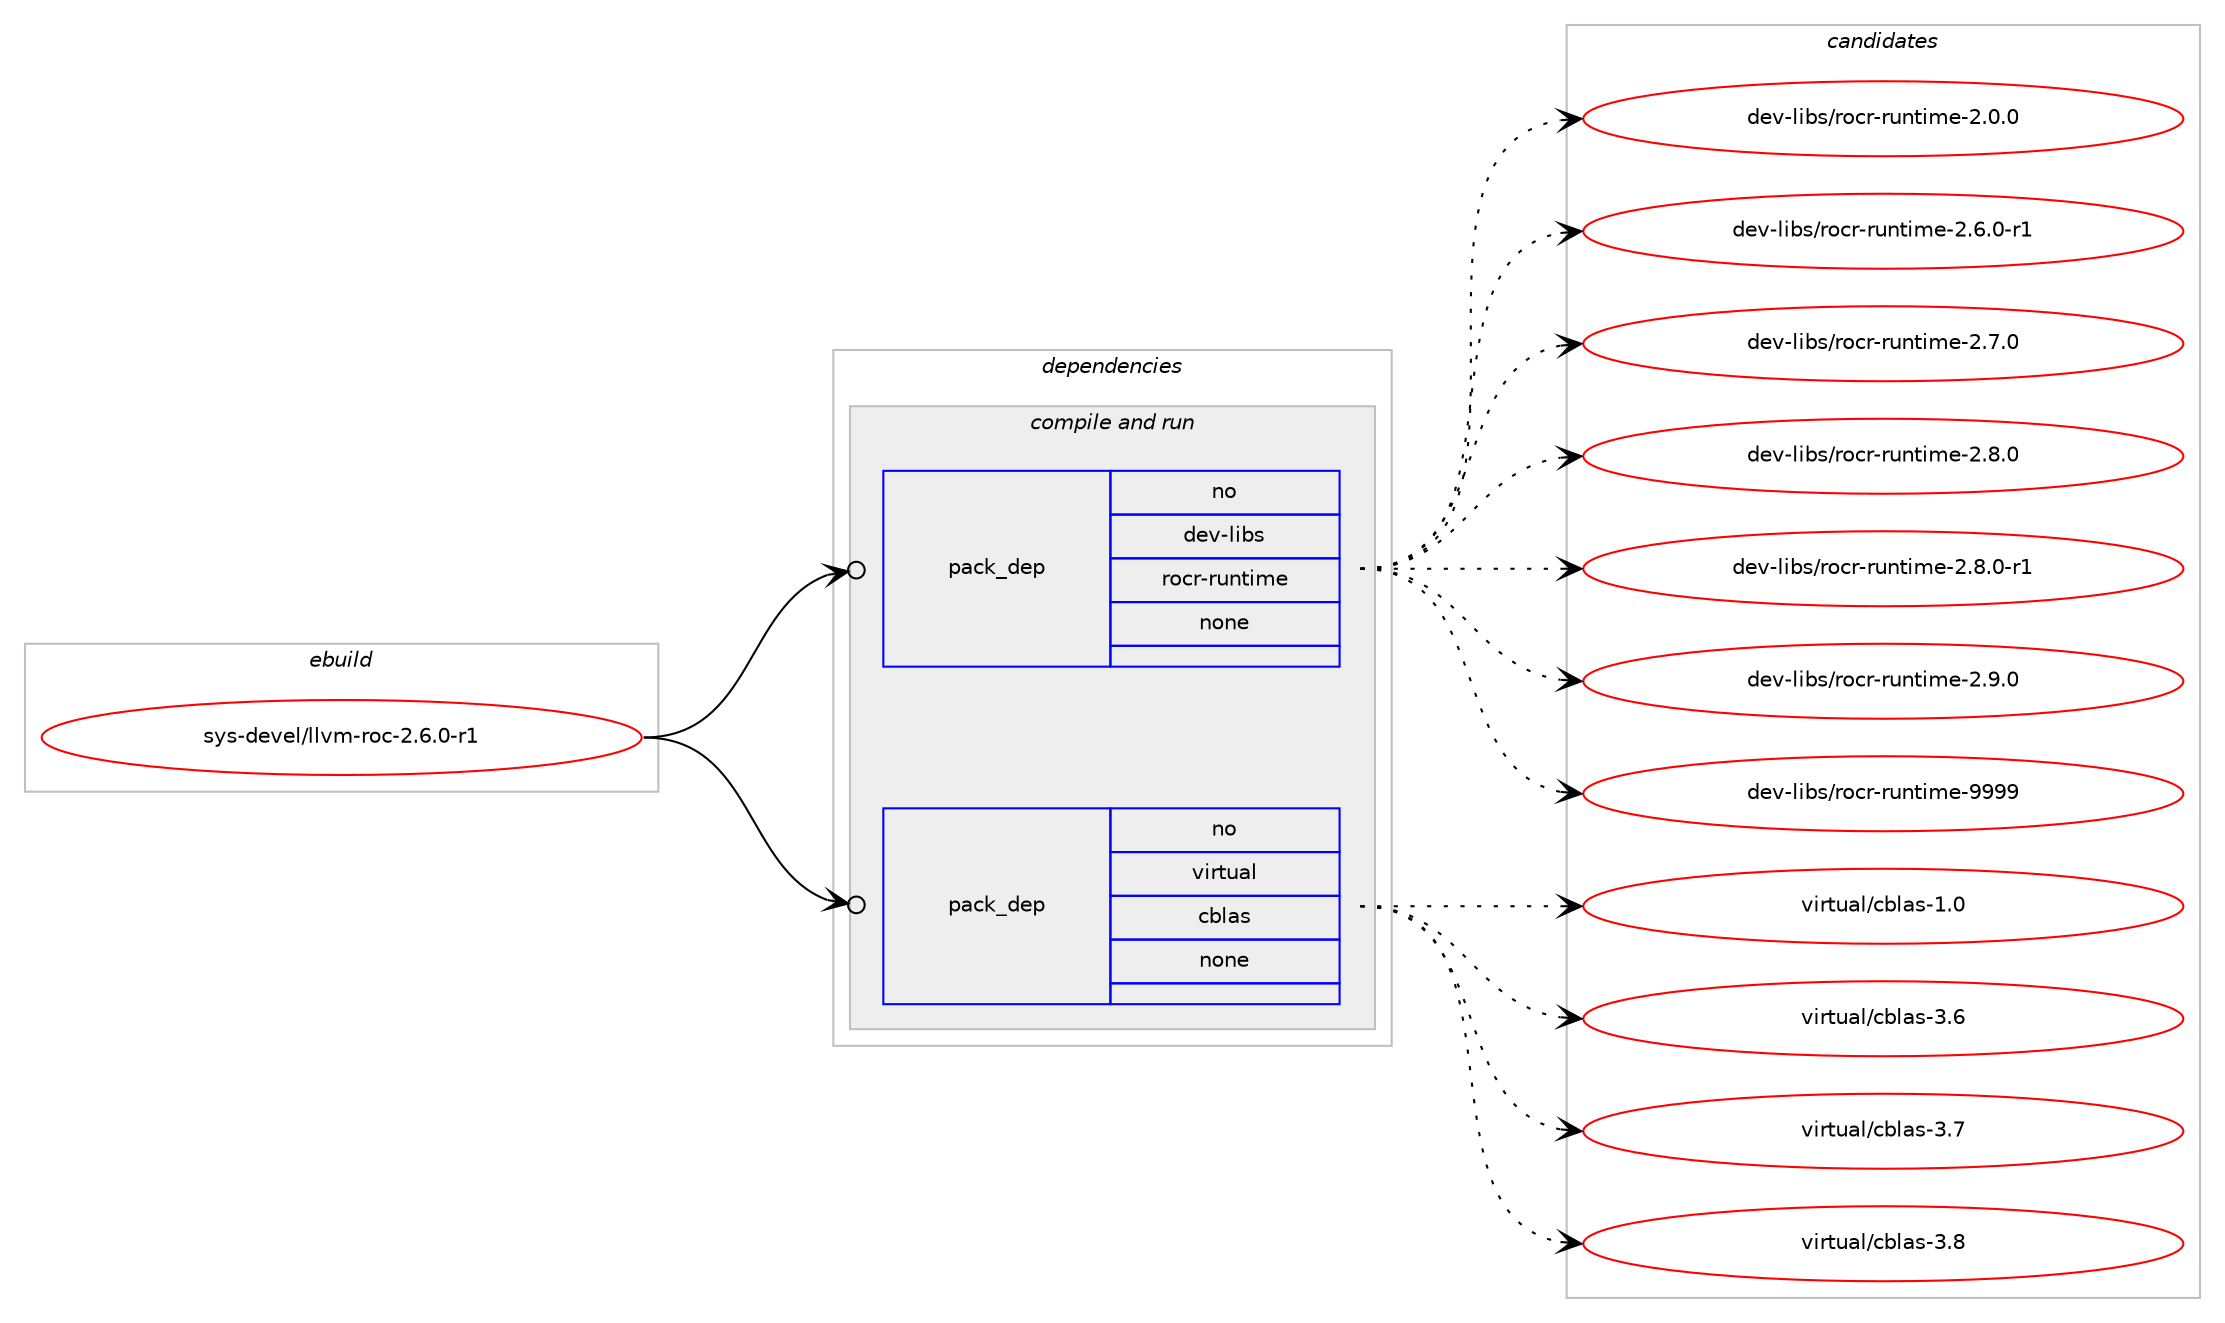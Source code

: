 digraph prolog {

# *************
# Graph options
# *************

newrank=true;
concentrate=true;
compound=true;
graph [rankdir=LR,fontname=Helvetica,fontsize=10,ranksep=1.5];#, ranksep=2.5, nodesep=0.2];
edge  [arrowhead=vee];
node  [fontname=Helvetica,fontsize=10];

# **********
# The ebuild
# **********

subgraph cluster_leftcol {
color=gray;
rank=same;
label=<<i>ebuild</i>>;
id [label="sys-devel/llvm-roc-2.6.0-r1", color=red, width=4, href="../sys-devel/llvm-roc-2.6.0-r1.svg"];
}

# ****************
# The dependencies
# ****************

subgraph cluster_midcol {
color=gray;
label=<<i>dependencies</i>>;
subgraph cluster_compile {
fillcolor="#eeeeee";
style=filled;
label=<<i>compile</i>>;
}
subgraph cluster_compileandrun {
fillcolor="#eeeeee";
style=filled;
label=<<i>compile and run</i>>;
subgraph pack660978 {
dependency890656 [label=<<TABLE BORDER="0" CELLBORDER="1" CELLSPACING="0" CELLPADDING="4" WIDTH="220"><TR><TD ROWSPAN="6" CELLPADDING="30">pack_dep</TD></TR><TR><TD WIDTH="110">no</TD></TR><TR><TD>dev-libs</TD></TR><TR><TD>rocr-runtime</TD></TR><TR><TD>none</TD></TR><TR><TD></TD></TR></TABLE>>, shape=none, color=blue];
}
id:e -> dependency890656:w [weight=20,style="solid",arrowhead="odotvee"];
subgraph pack660979 {
dependency890657 [label=<<TABLE BORDER="0" CELLBORDER="1" CELLSPACING="0" CELLPADDING="4" WIDTH="220"><TR><TD ROWSPAN="6" CELLPADDING="30">pack_dep</TD></TR><TR><TD WIDTH="110">no</TD></TR><TR><TD>virtual</TD></TR><TR><TD>cblas</TD></TR><TR><TD>none</TD></TR><TR><TD></TD></TR></TABLE>>, shape=none, color=blue];
}
id:e -> dependency890657:w [weight=20,style="solid",arrowhead="odotvee"];
}
subgraph cluster_run {
fillcolor="#eeeeee";
style=filled;
label=<<i>run</i>>;
}
}

# **************
# The candidates
# **************

subgraph cluster_choices {
rank=same;
color=gray;
label=<<i>candidates</i>>;

subgraph choice660978 {
color=black;
nodesep=1;
choice1001011184510810598115471141119911445114117110116105109101455046484648 [label="dev-libs/rocr-runtime-2.0.0", color=red, width=4,href="../dev-libs/rocr-runtime-2.0.0.svg"];
choice10010111845108105981154711411199114451141171101161051091014550465446484511449 [label="dev-libs/rocr-runtime-2.6.0-r1", color=red, width=4,href="../dev-libs/rocr-runtime-2.6.0-r1.svg"];
choice1001011184510810598115471141119911445114117110116105109101455046554648 [label="dev-libs/rocr-runtime-2.7.0", color=red, width=4,href="../dev-libs/rocr-runtime-2.7.0.svg"];
choice1001011184510810598115471141119911445114117110116105109101455046564648 [label="dev-libs/rocr-runtime-2.8.0", color=red, width=4,href="../dev-libs/rocr-runtime-2.8.0.svg"];
choice10010111845108105981154711411199114451141171101161051091014550465646484511449 [label="dev-libs/rocr-runtime-2.8.0-r1", color=red, width=4,href="../dev-libs/rocr-runtime-2.8.0-r1.svg"];
choice1001011184510810598115471141119911445114117110116105109101455046574648 [label="dev-libs/rocr-runtime-2.9.0", color=red, width=4,href="../dev-libs/rocr-runtime-2.9.0.svg"];
choice10010111845108105981154711411199114451141171101161051091014557575757 [label="dev-libs/rocr-runtime-9999", color=red, width=4,href="../dev-libs/rocr-runtime-9999.svg"];
dependency890656:e -> choice1001011184510810598115471141119911445114117110116105109101455046484648:w [style=dotted,weight="100"];
dependency890656:e -> choice10010111845108105981154711411199114451141171101161051091014550465446484511449:w [style=dotted,weight="100"];
dependency890656:e -> choice1001011184510810598115471141119911445114117110116105109101455046554648:w [style=dotted,weight="100"];
dependency890656:e -> choice1001011184510810598115471141119911445114117110116105109101455046564648:w [style=dotted,weight="100"];
dependency890656:e -> choice10010111845108105981154711411199114451141171101161051091014550465646484511449:w [style=dotted,weight="100"];
dependency890656:e -> choice1001011184510810598115471141119911445114117110116105109101455046574648:w [style=dotted,weight="100"];
dependency890656:e -> choice10010111845108105981154711411199114451141171101161051091014557575757:w [style=dotted,weight="100"];
}
subgraph choice660979 {
color=black;
nodesep=1;
choice118105114116117971084799981089711545494648 [label="virtual/cblas-1.0", color=red, width=4,href="../virtual/cblas-1.0.svg"];
choice118105114116117971084799981089711545514654 [label="virtual/cblas-3.6", color=red, width=4,href="../virtual/cblas-3.6.svg"];
choice118105114116117971084799981089711545514655 [label="virtual/cblas-3.7", color=red, width=4,href="../virtual/cblas-3.7.svg"];
choice118105114116117971084799981089711545514656 [label="virtual/cblas-3.8", color=red, width=4,href="../virtual/cblas-3.8.svg"];
dependency890657:e -> choice118105114116117971084799981089711545494648:w [style=dotted,weight="100"];
dependency890657:e -> choice118105114116117971084799981089711545514654:w [style=dotted,weight="100"];
dependency890657:e -> choice118105114116117971084799981089711545514655:w [style=dotted,weight="100"];
dependency890657:e -> choice118105114116117971084799981089711545514656:w [style=dotted,weight="100"];
}
}

}
